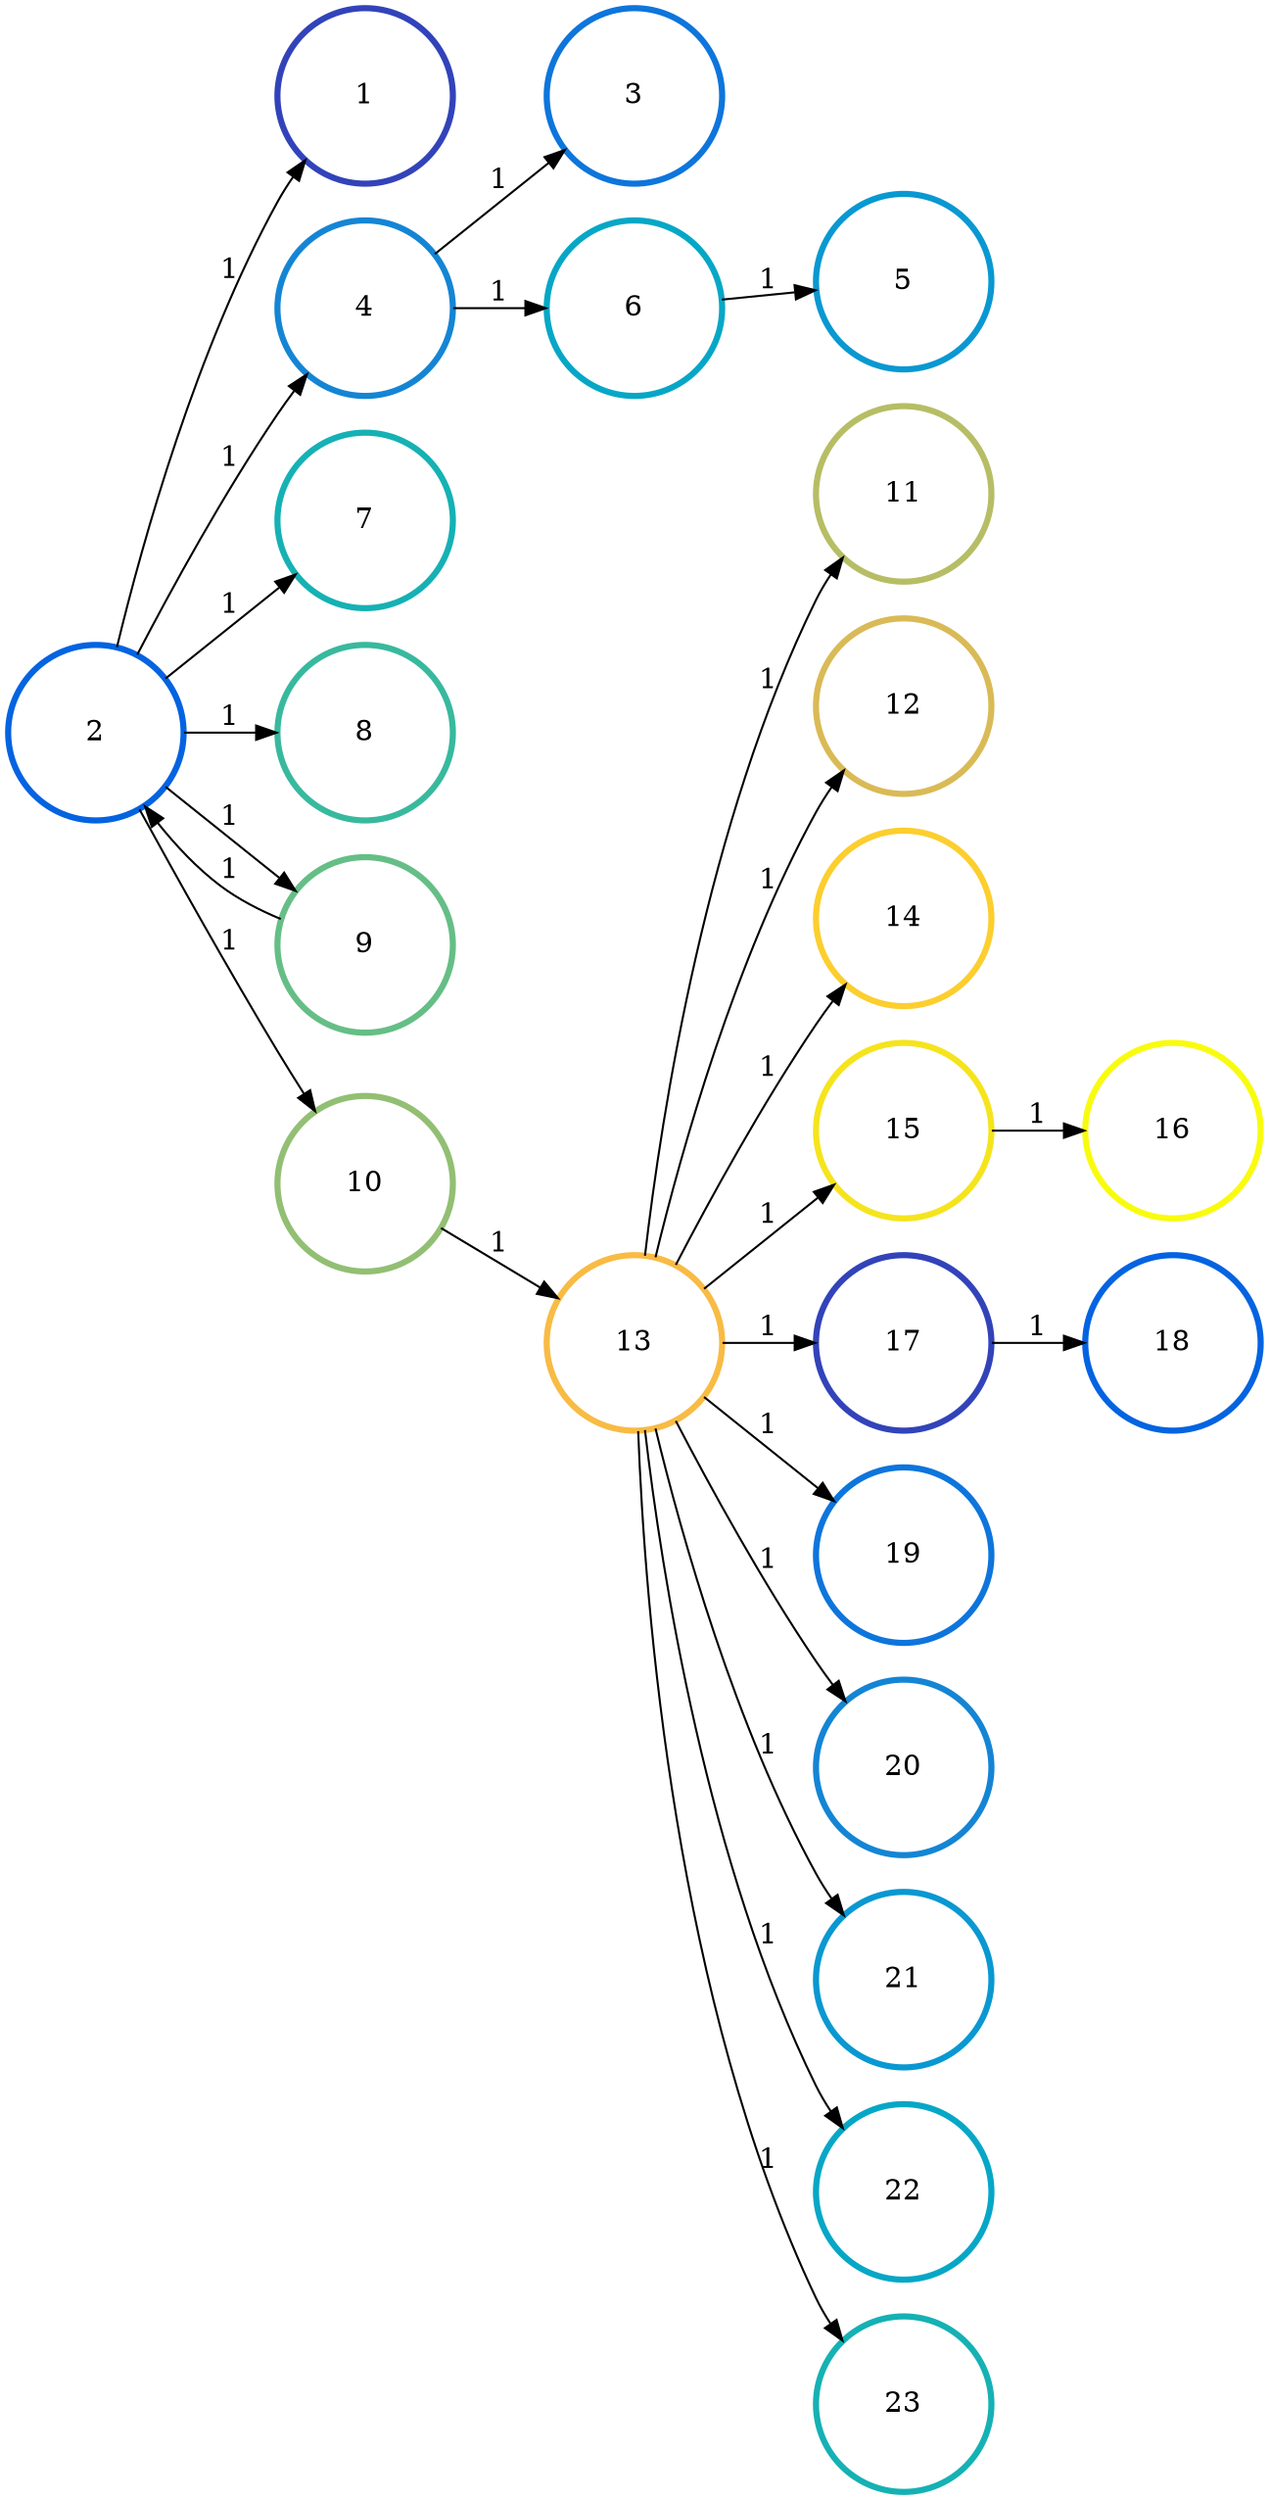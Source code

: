 digraph N {
	overlap="false"
	rankdir="LR"
	0 [label="1",width=1.2,height=1.2,style="",penwidth=3,color="#3243BA"]
	1 [label="2",width=1.2,height=1.2,style="",penwidth=3,color="#0363E1"]
	2 [label="3",width=1.2,height=1.2,style="",penwidth=3,color="#0D75DC"]
	3 [label="4",width=1.2,height=1.2,style="",penwidth=3,color="#1485D4"]
	4 [label="5",width=1.2,height=1.2,style="",penwidth=3,color="#0998D1"]
	5 [label="6",width=1.2,height=1.2,style="",penwidth=3,color="#06A7C6"]
	6 [label="7",width=1.2,height=1.2,style="",penwidth=3,color="#15B1B4"]
	7 [label="8",width=1.2,height=1.2,style="",penwidth=3,color="#38B99E"]
	8 [label="9",width=1.2,height=1.2,style="",penwidth=3,color="#65BE86"]
	9 [label="10",width=1.2,height=1.2,style="",penwidth=3,color="#92BF73"]
	10 [label="11",width=1.2,height=1.2,style="",penwidth=3,color="#B7BD64"]
	11 [label="12",width=1.2,height=1.2,style="",penwidth=3,color="#D9BA56"]
	12 [label="13",width=1.2,height=1.2,style="",penwidth=3,color="#F8BB44"]
	13 [label="14",width=1.2,height=1.2,style="",penwidth=3,color="#FCCE2E"]
	14 [label="15",width=1.2,height=1.2,style="",penwidth=3,color="#F5E41D"]
	15 [label="16",width=1.2,height=1.2,style="",penwidth=3,color="#F9FB0E"]
	16 [label="17",width=1.2,height=1.2,style="",penwidth=3,color="#3243BA"]
	17 [label="18",width=1.2,height=1.2,style="",penwidth=3,color="#0363E1"]
	18 [label="19",width=1.2,height=1.2,style="",penwidth=3,color="#0D75DC"]
	19 [label="20",width=1.2,height=1.2,style="",penwidth=3,color="#1485D4"]
	20 [label="21",width=1.2,height=1.2,style="",penwidth=3,color="#0998D1"]
	21 [label="22",width=1.2,height=1.2,style="",penwidth=3,color="#06A7C6"]
	22 [label="23",width=1.2,height=1.2,style="",penwidth=3,color="#15B1B4"]
	1 -> 0 [penwidth=1,color=black,label="1"]
	1 -> 3 [penwidth=1,color=black,label="1"]
	1 -> 6 [penwidth=1,color=black,label="1"]
	1 -> 7 [penwidth=1,color=black,label="1"]
	1 -> 8 [penwidth=1,color=black,label="1"]
	1 -> 9 [penwidth=1,color=black,label="1"]
	3 -> 2 [penwidth=1,color=black,label="1"]
	3 -> 5 [penwidth=1,color=black,label="1"]
	5 -> 4 [penwidth=1,color=black,label="1"]
	8 -> 1 [penwidth=1,color=black,label="1"]
	9 -> 12 [penwidth=1,color=black,label="1"]
	12 -> 10 [penwidth=1,color=black,label="1"]
	12 -> 11 [penwidth=1,color=black,label="1"]
	12 -> 13 [penwidth=1,color=black,label="1"]
	12 -> 14 [penwidth=1,color=black,label="1"]
	12 -> 16 [penwidth=1,color=black,label="1"]
	12 -> 18 [penwidth=1,color=black,label="1"]
	12 -> 19 [penwidth=1,color=black,label="1"]
	12 -> 20 [penwidth=1,color=black,label="1"]
	12 -> 21 [penwidth=1,color=black,label="1"]
	12 -> 22 [penwidth=1,color=black,label="1"]
	14 -> 15 [penwidth=1,color=black,label="1"]
	16 -> 17 [penwidth=1,color=black,label="1"]
}
